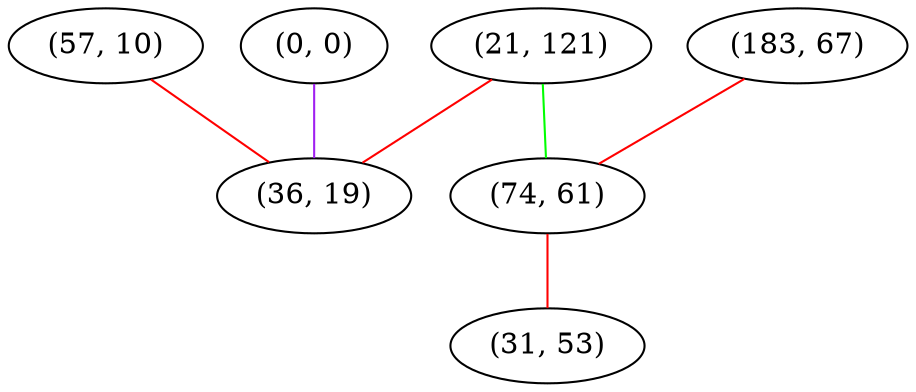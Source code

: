 graph "" {
"(57, 10)";
"(21, 121)";
"(0, 0)";
"(36, 19)";
"(183, 67)";
"(74, 61)";
"(31, 53)";
"(57, 10)" -- "(36, 19)"  [color=red, key=0, weight=1];
"(21, 121)" -- "(74, 61)"  [color=green, key=0, weight=2];
"(21, 121)" -- "(36, 19)"  [color=red, key=0, weight=1];
"(0, 0)" -- "(36, 19)"  [color=purple, key=0, weight=4];
"(183, 67)" -- "(74, 61)"  [color=red, key=0, weight=1];
"(74, 61)" -- "(31, 53)"  [color=red, key=0, weight=1];
}
